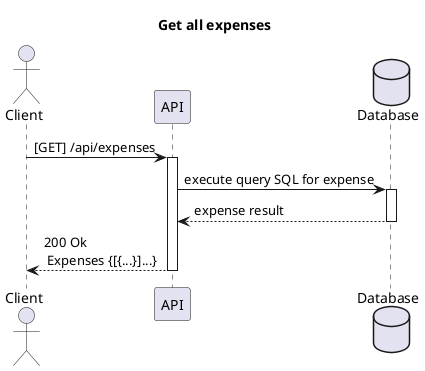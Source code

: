 @startuml

title: Get all expenses
actor Client
participant API
database Database 

Client -> API: [GET] /api/expenses
activate API
API -> Database: execute query SQL for expense
activate Database
Database --> API: expense result
deactivate Database
API --> Client: 200 Ok \n Expenses {[{...}]...}
deactivate API

@enduml